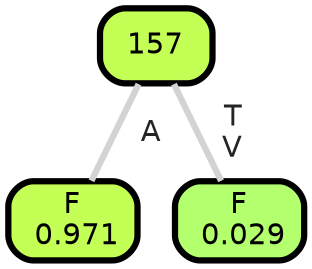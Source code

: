 graph Tree {
node [shape=box, style="filled, rounded",color="black",penwidth="3",fontcolor="black",                 fontname=helvetica] ;
graph [ranksep="0 equally", splines=straight,                 bgcolor=transparent, dpi=200] ;
edge [fontname=helvetica, fontweight=bold,fontcolor=grey14,color=lightgray] ;
0 [label="F
 0.971", fillcolor="#c4ff55"] ;
1 [label="157", fillcolor="#c3ff55"] ;
2 [label="F
 0.029", fillcolor="#b4ff6d"] ;
1 -- 0 [label=" A",penwidth=3] ;
1 -- 2 [label=" T\n V",penwidth=3] ;
{rank = same;}}
